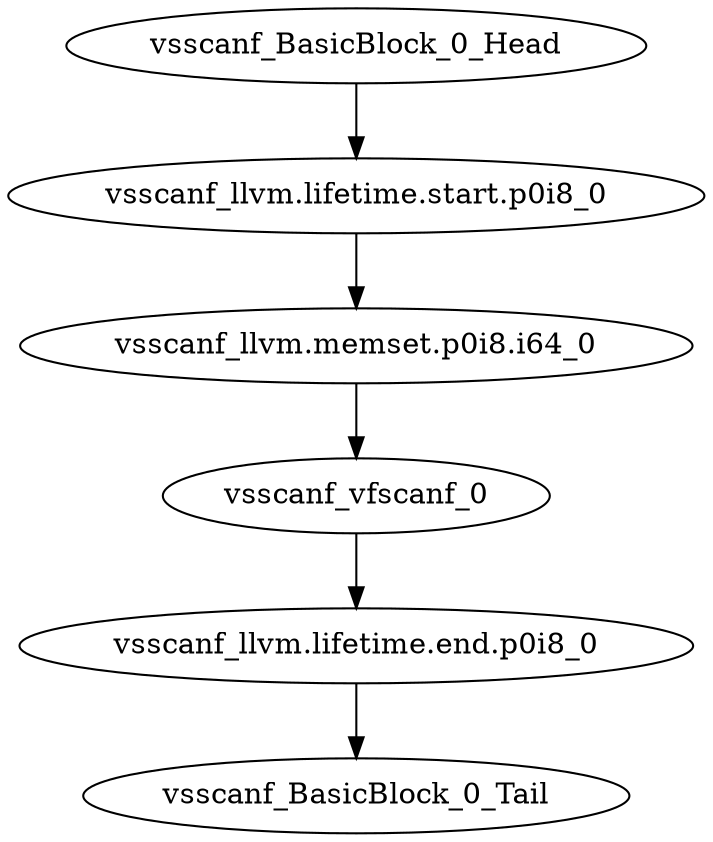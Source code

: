 digraph G {
    "vsscanf_vfscanf_0" -> "vsscanf_llvm.lifetime.end.p0i8_0"
    "vsscanf_BasicBlock_0_Head" -> "vsscanf_llvm.lifetime.start.p0i8_0"
    "vsscanf_llvm.lifetime.end.p0i8_0" -> "vsscanf_BasicBlock_0_Tail"
    "vsscanf_llvm.memset.p0i8.i64_0" -> "vsscanf_vfscanf_0"
    "vsscanf_llvm.lifetime.start.p0i8_0" -> "vsscanf_llvm.memset.p0i8.i64_0"
}
